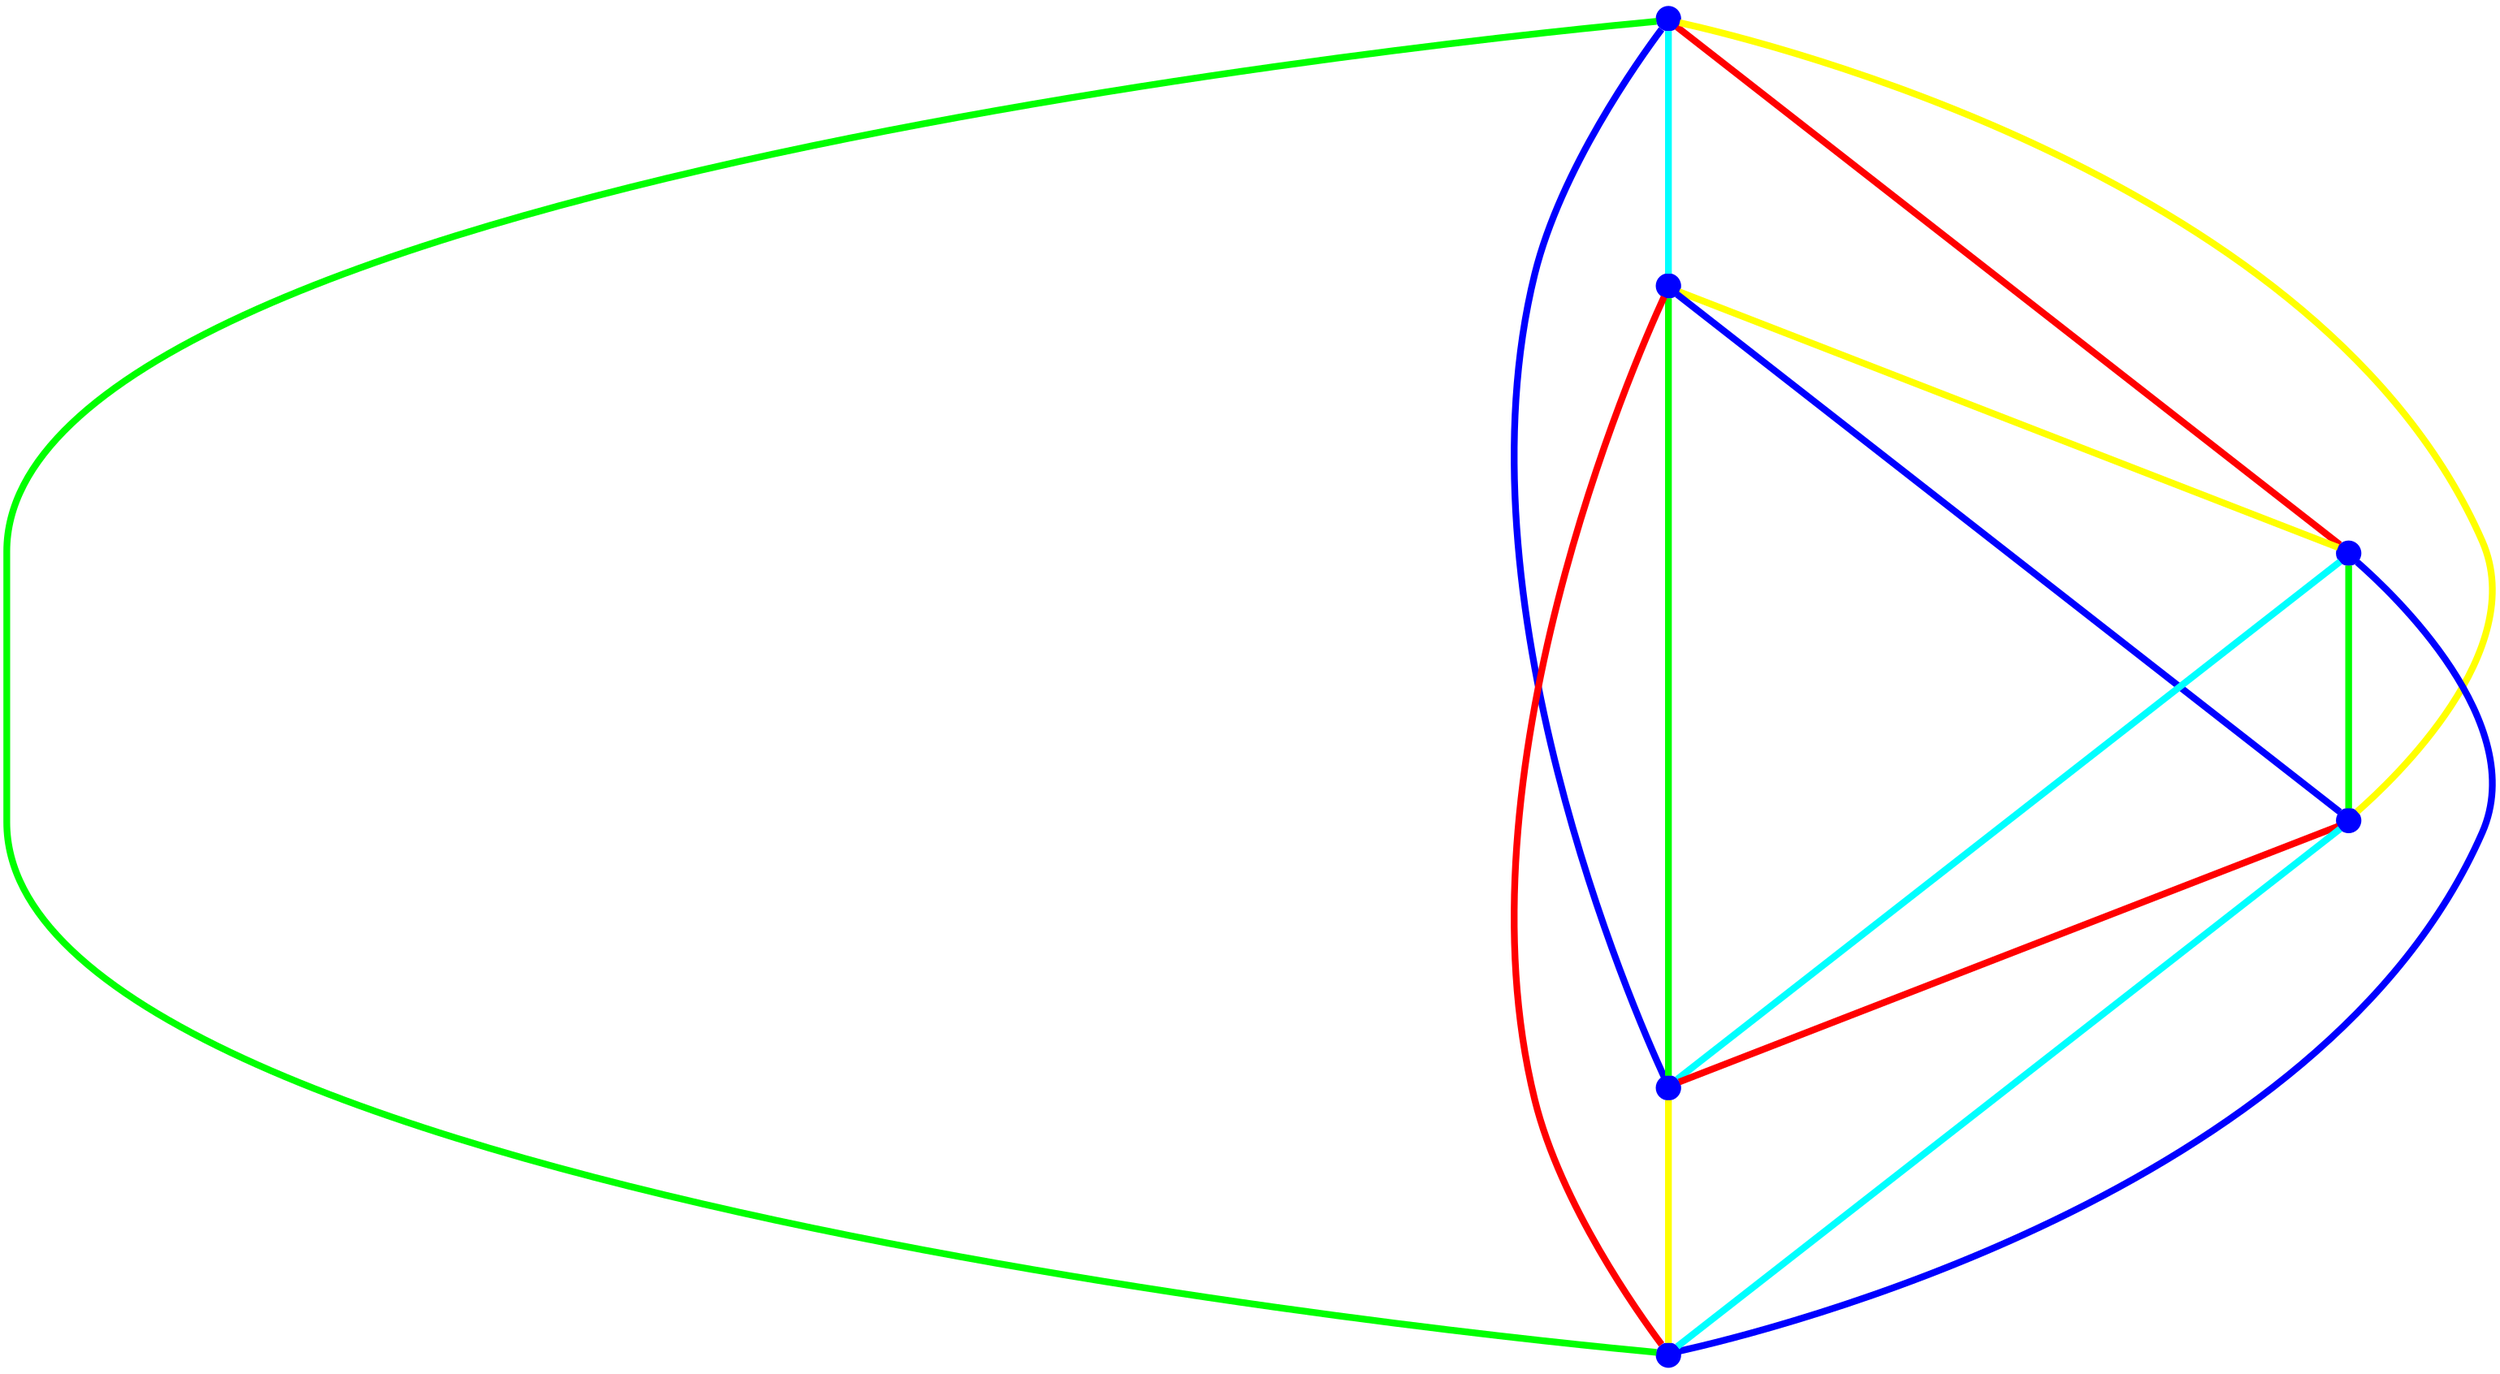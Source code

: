 graph {
ranksep=2
nodesep=2
node [label="" shape=circle style=filled fixedsize=true color=blue fillcolor=blue width=0.2];
"1" -- "2" [style="solid",penwidth="4",color="cyan"];
"1" -- "3" [style="solid",penwidth="4",color="red"];
"1" -- "4" [style="solid",penwidth="4",color="yellow"];
"1" -- "5" [style="solid",penwidth="4",color="blue"];
"1" -- "6" [style="solid",penwidth="4",color="green"];
"2" -- "3" [style="solid",penwidth="4",color="yellow"];
"2" -- "4" [style="solid",penwidth="4",color="blue"];
"2" -- "5" [style="solid",penwidth="4",color="green"];
"2" -- "6" [style="solid",penwidth="4",color="red"];
"3" -- "4" [style="solid",penwidth="4",color="green"];
"3" -- "5" [style="solid",penwidth="4",color="cyan"];
"3" -- "6" [style="solid",penwidth="4",color="blue"];
"4" -- "5" [style="solid",penwidth="4",color="red"];
"4" -- "6" [style="solid",penwidth="4",color="cyan"];
"5" -- "6" [style="solid",penwidth="4",color="yellow"];
}
